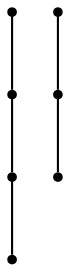 graph {
  node [shape=point,comment="{\"directed\":false,\"doi\":\"10.1007/3-540-36151-0_26\",\"figure\":\"8 (1)\"}"]

  v0 [pos="575.2301692962646,410.99411078861783"]
  v1 [pos="575.2301692962646,505.48266002110074"]
  v2 [pos="480.7427008946737,410.9941107886177"]
  v3 [pos="480.7427008946737,505.4826600211007"]
  v4 [pos="386.2541516621908,410.9941107886177"]
  v5 [pos="350.82082748413086,505.48266002110074"]
  v6 [pos="315.387503306071,410.99411078861783"]

  v5 -- v3 [id="-2",pos="350.82082748413086,505.48266002110074 480.7427008946737,505.4826600211007 480.7427008946737,505.4826600211007 480.7427008946737,505.4826600211007"]
  v6 -- v4 [id="-5",pos="315.387503306071,410.99411078861783 386.2541516621908,410.9941107886177 386.2541516621908,410.9941107886177 386.2541516621908,410.9941107886177"]
  v4 -- v2 [id="-6",pos="386.2541516621908,410.9941107886177 480.7427008946737,410.9941107886177 480.7427008946737,410.9941107886177 480.7427008946737,410.9941107886177"]
  v2 -- v0 [id="-7",pos="480.7427008946737,410.9941107886177 575.2301692962646,410.99411078861783 575.2301692962646,410.99411078861783 575.2301692962646,410.99411078861783"]
  v3 -- v1 [id="-11",pos="480.7427008946737,505.4826600211007 575.2301692962646,505.48266002110074 575.2301692962646,505.48266002110074 575.2301692962646,505.48266002110074"]
}